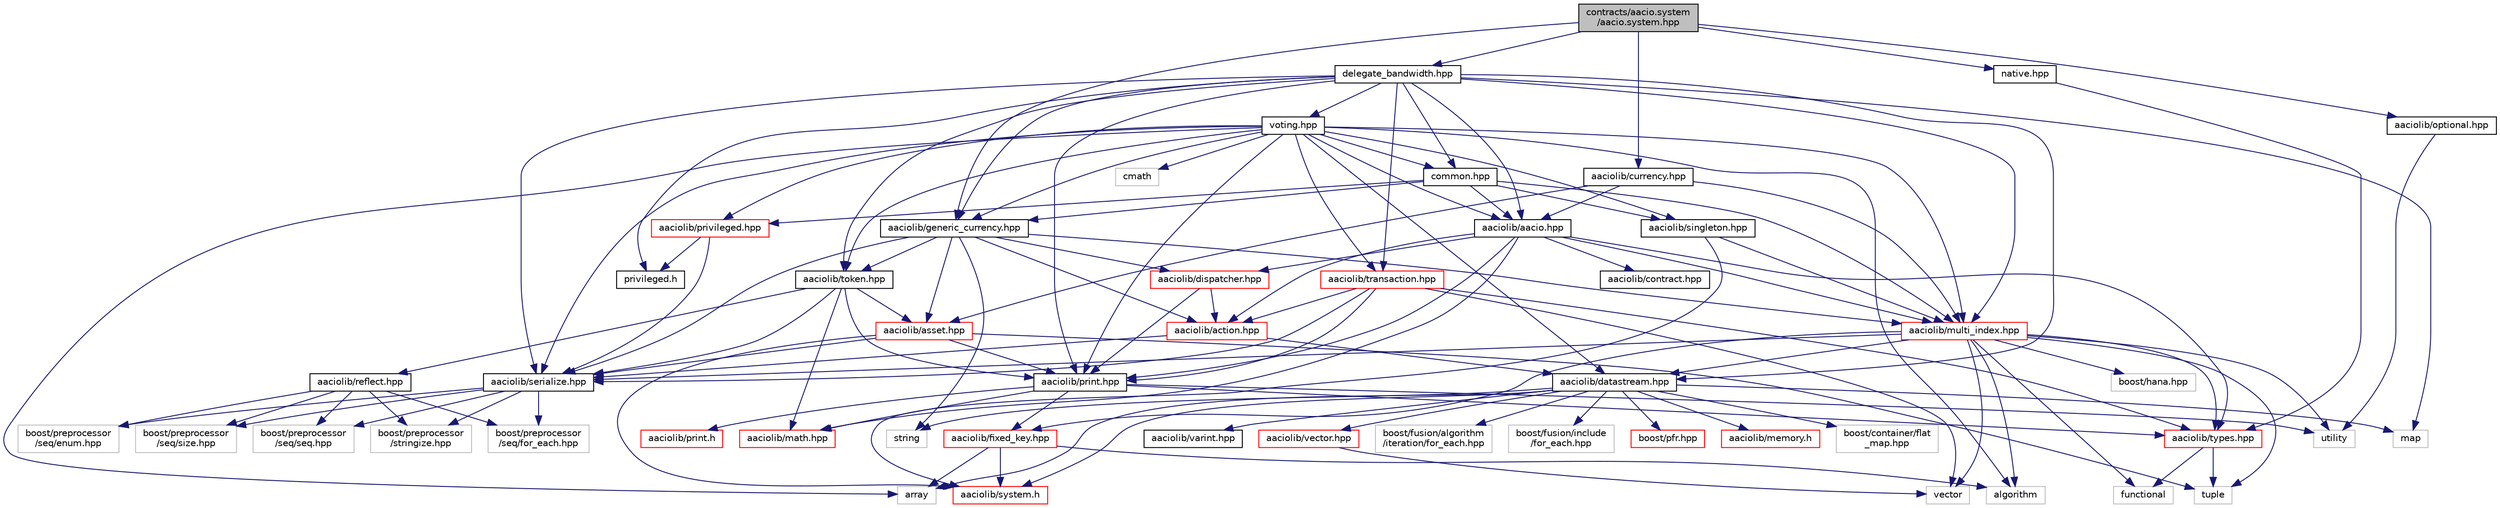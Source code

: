 digraph "contracts/aacio.system/aacio.system.hpp"
{
  edge [fontname="Helvetica",fontsize="10",labelfontname="Helvetica",labelfontsize="10"];
  node [fontname="Helvetica",fontsize="10",shape=record];
  Node0 [label="contracts/aacio.system\l/aacio.system.hpp",height=0.2,width=0.4,color="black", fillcolor="grey75", style="filled", fontcolor="black"];
  Node0 -> Node1 [color="midnightblue",fontsize="10",style="solid"];
  Node1 [label="delegate_bandwidth.hpp",height=0.2,width=0.4,color="black", fillcolor="white", style="filled",URL="$delegate__bandwidth_8hpp.html"];
  Node1 -> Node2 [color="midnightblue",fontsize="10",style="solid"];
  Node2 [label="common.hpp",height=0.2,width=0.4,color="black", fillcolor="white", style="filled",URL="$contracts_2aacio_8system_2common_8hpp_source.html"];
  Node2 -> Node3 [color="midnightblue",fontsize="10",style="solid"];
  Node3 [label="aaciolib/aacio.hpp",height=0.2,width=0.4,color="black", fillcolor="white", style="filled",URL="$aacio_8hpp.html"];
  Node3 -> Node4 [color="midnightblue",fontsize="10",style="solid"];
  Node4 [label="aaciolib/types.hpp",height=0.2,width=0.4,color="red", fillcolor="white", style="filled",URL="$contracts_2aaciolib_2types_8hpp.html"];
  Node4 -> Node8 [color="midnightblue",fontsize="10",style="solid"];
  Node8 [label="functional",height=0.2,width=0.4,color="grey75", fillcolor="white", style="filled"];
  Node4 -> Node9 [color="midnightblue",fontsize="10",style="solid"];
  Node9 [label="tuple",height=0.2,width=0.4,color="grey75", fillcolor="white", style="filled"];
  Node3 -> Node10 [color="midnightblue",fontsize="10",style="solid"];
  Node10 [label="aaciolib/action.hpp",height=0.2,width=0.4,color="red", fillcolor="white", style="filled",URL="$action_8hpp.html"];
  Node10 -> Node13 [color="midnightblue",fontsize="10",style="solid"];
  Node13 [label="aaciolib/datastream.hpp",height=0.2,width=0.4,color="black", fillcolor="white", style="filled",URL="$contracts_2aaciolib_2datastream_8hpp_source.html"];
  Node13 -> Node12 [color="midnightblue",fontsize="10",style="solid"];
  Node12 [label="aaciolib/system.h",height=0.2,width=0.4,color="red", fillcolor="white", style="filled",URL="$system_8h.html"];
  Node13 -> Node14 [color="midnightblue",fontsize="10",style="solid"];
  Node14 [label="aaciolib/memory.h",height=0.2,width=0.4,color="red", fillcolor="white", style="filled",URL="$aaciolib_2memory_8h.html"];
  Node13 -> Node16 [color="midnightblue",fontsize="10",style="solid"];
  Node16 [label="aaciolib/vector.hpp",height=0.2,width=0.4,color="red", fillcolor="white", style="filled",URL="$contracts_2aaciolib_2vector_8hpp_source.html"];
  Node16 -> Node31 [color="midnightblue",fontsize="10",style="solid"];
  Node31 [label="vector",height=0.2,width=0.4,color="grey75", fillcolor="white", style="filled"];
  Node13 -> Node32 [color="midnightblue",fontsize="10",style="solid"];
  Node32 [label="boost/container/flat\l_map.hpp",height=0.2,width=0.4,color="grey75", fillcolor="white", style="filled"];
  Node13 -> Node33 [color="midnightblue",fontsize="10",style="solid"];
  Node33 [label="aaciolib/varint.hpp",height=0.2,width=0.4,color="black", fillcolor="white", style="filled",URL="$contracts_2aaciolib_2varint_8hpp.html"];
  Node13 -> Node23 [color="midnightblue",fontsize="10",style="solid"];
  Node23 [label="array",height=0.2,width=0.4,color="grey75", fillcolor="white", style="filled"];
  Node13 -> Node34 [color="midnightblue",fontsize="10",style="solid"];
  Node34 [label="map",height=0.2,width=0.4,color="grey75", fillcolor="white", style="filled"];
  Node13 -> Node35 [color="midnightblue",fontsize="10",style="solid"];
  Node35 [label="string",height=0.2,width=0.4,color="grey75", fillcolor="white", style="filled"];
  Node13 -> Node36 [color="midnightblue",fontsize="10",style="solid"];
  Node36 [label="boost/fusion/algorithm\l/iteration/for_each.hpp",height=0.2,width=0.4,color="grey75", fillcolor="white", style="filled"];
  Node13 -> Node37 [color="midnightblue",fontsize="10",style="solid"];
  Node37 [label="boost/fusion/include\l/for_each.hpp",height=0.2,width=0.4,color="grey75", fillcolor="white", style="filled"];
  Node13 -> Node38 [color="midnightblue",fontsize="10",style="solid"];
  Node38 [label="boost/pfr.hpp",height=0.2,width=0.4,color="red", fillcolor="white", style="filled",URL="$pfr_8hpp.html"];
  Node10 -> Node70 [color="midnightblue",fontsize="10",style="solid"];
  Node70 [label="aaciolib/serialize.hpp",height=0.2,width=0.4,color="black", fillcolor="white", style="filled",URL="$serialize_8hpp_source.html"];
  Node70 -> Node71 [color="midnightblue",fontsize="10",style="solid"];
  Node71 [label="boost/preprocessor\l/seq/for_each.hpp",height=0.2,width=0.4,color="grey75", fillcolor="white", style="filled"];
  Node70 -> Node72 [color="midnightblue",fontsize="10",style="solid"];
  Node72 [label="boost/preprocessor\l/seq/enum.hpp",height=0.2,width=0.4,color="grey75", fillcolor="white", style="filled"];
  Node70 -> Node73 [color="midnightblue",fontsize="10",style="solid"];
  Node73 [label="boost/preprocessor\l/seq/size.hpp",height=0.2,width=0.4,color="grey75", fillcolor="white", style="filled"];
  Node70 -> Node74 [color="midnightblue",fontsize="10",style="solid"];
  Node74 [label="boost/preprocessor\l/seq/seq.hpp",height=0.2,width=0.4,color="grey75", fillcolor="white", style="filled"];
  Node70 -> Node75 [color="midnightblue",fontsize="10",style="solid"];
  Node75 [label="boost/preprocessor\l/stringize.hpp",height=0.2,width=0.4,color="grey75", fillcolor="white", style="filled"];
  Node3 -> Node18 [color="midnightblue",fontsize="10",style="solid"];
  Node18 [label="aaciolib/print.hpp",height=0.2,width=0.4,color="black", fillcolor="white", style="filled",URL="$print_8hpp.html"];
  Node18 -> Node19 [color="midnightblue",fontsize="10",style="solid"];
  Node19 [label="aaciolib/print.h",height=0.2,width=0.4,color="red", fillcolor="white", style="filled",URL="$print_8h.html"];
  Node18 -> Node4 [color="midnightblue",fontsize="10",style="solid"];
  Node18 -> Node20 [color="midnightblue",fontsize="10",style="solid"];
  Node20 [label="aaciolib/math.hpp",height=0.2,width=0.4,color="red", fillcolor="white", style="filled",URL="$math_8hpp.html"];
  Node18 -> Node22 [color="midnightblue",fontsize="10",style="solid"];
  Node22 [label="aaciolib/fixed_key.hpp",height=0.2,width=0.4,color="red", fillcolor="white", style="filled",URL="$contracts_2aaciolib_2fixed__key_8hpp.html"];
  Node22 -> Node23 [color="midnightblue",fontsize="10",style="solid"];
  Node22 -> Node24 [color="midnightblue",fontsize="10",style="solid"];
  Node24 [label="algorithm",height=0.2,width=0.4,color="grey75", fillcolor="white", style="filled"];
  Node22 -> Node12 [color="midnightblue",fontsize="10",style="solid"];
  Node18 -> Node26 [color="midnightblue",fontsize="10",style="solid"];
  Node26 [label="utility",height=0.2,width=0.4,color="grey75", fillcolor="white", style="filled"];
  Node3 -> Node20 [color="midnightblue",fontsize="10",style="solid"];
  Node3 -> Node76 [color="midnightblue",fontsize="10",style="solid"];
  Node76 [label="aaciolib/multi_index.hpp",height=0.2,width=0.4,color="red", fillcolor="white", style="filled",URL="$multi__index_8hpp.html"];
  Node76 -> Node31 [color="midnightblue",fontsize="10",style="solid"];
  Node76 -> Node9 [color="midnightblue",fontsize="10",style="solid"];
  Node76 -> Node77 [color="midnightblue",fontsize="10",style="solid"];
  Node77 [label="boost/hana.hpp",height=0.2,width=0.4,color="grey75", fillcolor="white", style="filled"];
  Node76 -> Node8 [color="midnightblue",fontsize="10",style="solid"];
  Node76 -> Node26 [color="midnightblue",fontsize="10",style="solid"];
  Node76 -> Node24 [color="midnightblue",fontsize="10",style="solid"];
  Node76 -> Node4 [color="midnightblue",fontsize="10",style="solid"];
  Node76 -> Node70 [color="midnightblue",fontsize="10",style="solid"];
  Node76 -> Node13 [color="midnightblue",fontsize="10",style="solid"];
  Node76 -> Node22 [color="midnightblue",fontsize="10",style="solid"];
  Node3 -> Node81 [color="midnightblue",fontsize="10",style="solid"];
  Node81 [label="aaciolib/dispatcher.hpp",height=0.2,width=0.4,color="red", fillcolor="white", style="filled",URL="$dispatcher_8hpp_source.html"];
  Node81 -> Node18 [color="midnightblue",fontsize="10",style="solid"];
  Node81 -> Node10 [color="midnightblue",fontsize="10",style="solid"];
  Node3 -> Node85 [color="midnightblue",fontsize="10",style="solid"];
  Node85 [label="aaciolib/contract.hpp",height=0.2,width=0.4,color="black", fillcolor="white", style="filled",URL="$contract_8hpp_source.html"];
  Node2 -> Node86 [color="midnightblue",fontsize="10",style="solid"];
  Node86 [label="aaciolib/generic_currency.hpp",height=0.2,width=0.4,color="black", fillcolor="white", style="filled",URL="$generic__currency_8hpp_source.html"];
  Node86 -> Node76 [color="midnightblue",fontsize="10",style="solid"];
  Node86 -> Node87 [color="midnightblue",fontsize="10",style="solid"];
  Node87 [label="aaciolib/token.hpp",height=0.2,width=0.4,color="black", fillcolor="white", style="filled",URL="$token_8hpp.html",tooltip="Defines types and ABI for standard token messages and database tables. "];
  Node87 -> Node20 [color="midnightblue",fontsize="10",style="solid"];
  Node87 -> Node18 [color="midnightblue",fontsize="10",style="solid"];
  Node87 -> Node88 [color="midnightblue",fontsize="10",style="solid"];
  Node88 [label="aaciolib/reflect.hpp",height=0.2,width=0.4,color="black", fillcolor="white", style="filled",URL="$contracts_2aaciolib_2reflect_8hpp_source.html"];
  Node88 -> Node71 [color="midnightblue",fontsize="10",style="solid"];
  Node88 -> Node72 [color="midnightblue",fontsize="10",style="solid"];
  Node88 -> Node73 [color="midnightblue",fontsize="10",style="solid"];
  Node88 -> Node74 [color="midnightblue",fontsize="10",style="solid"];
  Node88 -> Node75 [color="midnightblue",fontsize="10",style="solid"];
  Node87 -> Node89 [color="midnightblue",fontsize="10",style="solid"];
  Node89 [label="aaciolib/asset.hpp",height=0.2,width=0.4,color="red", fillcolor="white", style="filled",URL="$contracts_2aaciolib_2asset_8hpp_source.html"];
  Node89 -> Node70 [color="midnightblue",fontsize="10",style="solid"];
  Node89 -> Node18 [color="midnightblue",fontsize="10",style="solid"];
  Node89 -> Node12 [color="midnightblue",fontsize="10",style="solid"];
  Node89 -> Node9 [color="midnightblue",fontsize="10",style="solid"];
  Node87 -> Node70 [color="midnightblue",fontsize="10",style="solid"];
  Node86 -> Node89 [color="midnightblue",fontsize="10",style="solid"];
  Node86 -> Node81 [color="midnightblue",fontsize="10",style="solid"];
  Node86 -> Node70 [color="midnightblue",fontsize="10",style="solid"];
  Node86 -> Node10 [color="midnightblue",fontsize="10",style="solid"];
  Node86 -> Node35 [color="midnightblue",fontsize="10",style="solid"];
  Node2 -> Node76 [color="midnightblue",fontsize="10",style="solid"];
  Node2 -> Node90 [color="midnightblue",fontsize="10",style="solid"];
  Node90 [label="aaciolib/privileged.hpp",height=0.2,width=0.4,color="red", fillcolor="white", style="filled",URL="$privileged_8hpp_source.html"];
  Node90 -> Node91 [color="midnightblue",fontsize="10",style="solid"];
  Node91 [label="privileged.h",height=0.2,width=0.4,color="black", fillcolor="white", style="filled",URL="$privileged_8h_source.html"];
  Node90 -> Node70 [color="midnightblue",fontsize="10",style="solid"];
  Node2 -> Node92 [color="midnightblue",fontsize="10",style="solid"];
  Node92 [label="aaciolib/singleton.hpp",height=0.2,width=0.4,color="black", fillcolor="white", style="filled",URL="$singleton_8hpp_source.html"];
  Node92 -> Node76 [color="midnightblue",fontsize="10",style="solid"];
  Node92 -> Node12 [color="midnightblue",fontsize="10",style="solid"];
  Node1 -> Node93 [color="midnightblue",fontsize="10",style="solid"];
  Node93 [label="voting.hpp",height=0.2,width=0.4,color="black", fillcolor="white", style="filled",URL="$voting_8hpp.html"];
  Node93 -> Node2 [color="midnightblue",fontsize="10",style="solid"];
  Node93 -> Node3 [color="midnightblue",fontsize="10",style="solid"];
  Node93 -> Node87 [color="midnightblue",fontsize="10",style="solid"];
  Node93 -> Node18 [color="midnightblue",fontsize="10",style="solid"];
  Node93 -> Node86 [color="midnightblue",fontsize="10",style="solid"];
  Node93 -> Node13 [color="midnightblue",fontsize="10",style="solid"];
  Node93 -> Node70 [color="midnightblue",fontsize="10",style="solid"];
  Node93 -> Node76 [color="midnightblue",fontsize="10",style="solid"];
  Node93 -> Node90 [color="midnightblue",fontsize="10",style="solid"];
  Node93 -> Node92 [color="midnightblue",fontsize="10",style="solid"];
  Node93 -> Node94 [color="midnightblue",fontsize="10",style="solid"];
  Node94 [label="aaciolib/transaction.hpp",height=0.2,width=0.4,color="red", fillcolor="white", style="filled",URL="$contracts_2aaciolib_2transaction_8hpp.html"];
  Node94 -> Node10 [color="midnightblue",fontsize="10",style="solid"];
  Node94 -> Node18 [color="midnightblue",fontsize="10",style="solid"];
  Node94 -> Node4 [color="midnightblue",fontsize="10",style="solid"];
  Node94 -> Node70 [color="midnightblue",fontsize="10",style="solid"];
  Node94 -> Node31 [color="midnightblue",fontsize="10",style="solid"];
  Node93 -> Node24 [color="midnightblue",fontsize="10",style="solid"];
  Node93 -> Node23 [color="midnightblue",fontsize="10",style="solid"];
  Node93 -> Node96 [color="midnightblue",fontsize="10",style="solid"];
  Node96 [label="cmath",height=0.2,width=0.4,color="grey75", fillcolor="white", style="filled"];
  Node1 -> Node3 [color="midnightblue",fontsize="10",style="solid"];
  Node1 -> Node87 [color="midnightblue",fontsize="10",style="solid"];
  Node1 -> Node18 [color="midnightblue",fontsize="10",style="solid"];
  Node1 -> Node86 [color="midnightblue",fontsize="10",style="solid"];
  Node1 -> Node13 [color="midnightblue",fontsize="10",style="solid"];
  Node1 -> Node70 [color="midnightblue",fontsize="10",style="solid"];
  Node1 -> Node76 [color="midnightblue",fontsize="10",style="solid"];
  Node1 -> Node91 [color="midnightblue",fontsize="10",style="solid"];
  Node1 -> Node94 [color="midnightblue",fontsize="10",style="solid"];
  Node1 -> Node34 [color="midnightblue",fontsize="10",style="solid"];
  Node0 -> Node97 [color="midnightblue",fontsize="10",style="solid"];
  Node97 [label="native.hpp",height=0.2,width=0.4,color="black", fillcolor="white", style="filled",URL="$native_8hpp.html"];
  Node97 -> Node4 [color="midnightblue",fontsize="10",style="solid"];
  Node0 -> Node98 [color="midnightblue",fontsize="10",style="solid"];
  Node98 [label="aaciolib/optional.hpp",height=0.2,width=0.4,color="black", fillcolor="white", style="filled",URL="$contracts_2aaciolib_2optional_8hpp_source.html"];
  Node98 -> Node26 [color="midnightblue",fontsize="10",style="solid"];
  Node0 -> Node86 [color="midnightblue",fontsize="10",style="solid"];
  Node0 -> Node99 [color="midnightblue",fontsize="10",style="solid"];
  Node99 [label="aaciolib/currency.hpp",height=0.2,width=0.4,color="black", fillcolor="white", style="filled",URL="$currency_8hpp_source.html"];
  Node99 -> Node3 [color="midnightblue",fontsize="10",style="solid"];
  Node99 -> Node89 [color="midnightblue",fontsize="10",style="solid"];
  Node99 -> Node76 [color="midnightblue",fontsize="10",style="solid"];
}
